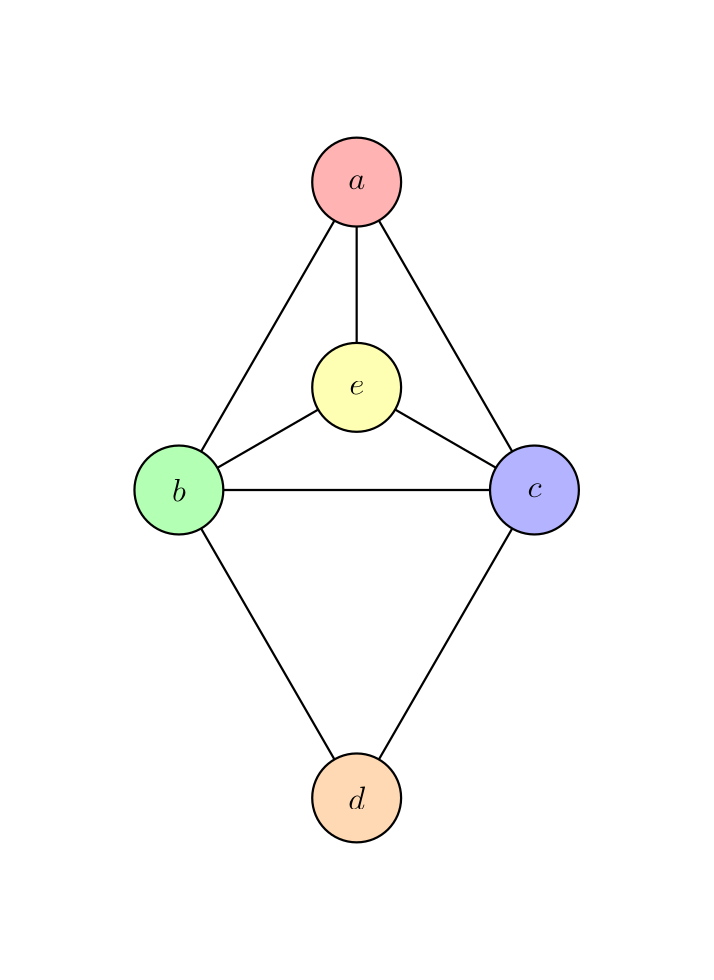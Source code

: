 <?xml version="1.0"?>
<!DOCTYPE ipe SYSTEM "ipe.dtd">
<ipe version="70206" creator="Ipe 7.2.7">
<info created="D:20200420003246" modified="D:20200427014338"/>
<ipestyle name="basic">
<symbol name="arrow/arc(spx)">
<path stroke="sym-stroke" fill="sym-stroke" pen="sym-pen">
0 0 m
-1 0.333 l
-1 -0.333 l
h
</path>
</symbol>
<symbol name="arrow/farc(spx)">
<path stroke="sym-stroke" fill="white" pen="sym-pen">
0 0 m
-1 0.333 l
-1 -0.333 l
h
</path>
</symbol>
<symbol name="arrow/ptarc(spx)">
<path stroke="sym-stroke" fill="sym-stroke" pen="sym-pen">
0 0 m
-1 0.333 l
-0.8 0 l
-1 -0.333 l
h
</path>
</symbol>
<symbol name="arrow/fptarc(spx)">
<path stroke="sym-stroke" fill="white" pen="sym-pen">
0 0 m
-1 0.333 l
-0.8 0 l
-1 -0.333 l
h
</path>
</symbol>
<symbol name="mark/circle(sx)" transformations="translations">
<path fill="sym-stroke">
0.6 0 0 0.6 0 0 e
0.4 0 0 0.4 0 0 e
</path>
</symbol>
<symbol name="mark/disk(sx)" transformations="translations">
<path fill="sym-stroke">
0.6 0 0 0.6 0 0 e
</path>
</symbol>
<symbol name="mark/fdisk(sfx)" transformations="translations">
<group>
<path fill="sym-fill">
0.5 0 0 0.5 0 0 e
</path>
<path fill="sym-stroke" fillrule="eofill">
0.6 0 0 0.6 0 0 e
0.4 0 0 0.4 0 0 e
</path>
</group>
</symbol>
<symbol name="mark/box(sx)" transformations="translations">
<path fill="sym-stroke" fillrule="eofill">
-0.6 -0.6 m
0.6 -0.6 l
0.6 0.6 l
-0.6 0.6 l
h
-0.4 -0.4 m
0.4 -0.4 l
0.4 0.4 l
-0.4 0.4 l
h
</path>
</symbol>
<symbol name="mark/square(sx)" transformations="translations">
<path fill="sym-stroke">
-0.6 -0.6 m
0.6 -0.6 l
0.6 0.6 l
-0.6 0.6 l
h
</path>
</symbol>
<symbol name="mark/fsquare(sfx)" transformations="translations">
<group>
<path fill="sym-fill">
-0.5 -0.5 m
0.5 -0.5 l
0.5 0.5 l
-0.5 0.5 l
h
</path>
<path fill="sym-stroke" fillrule="eofill">
-0.6 -0.6 m
0.6 -0.6 l
0.6 0.6 l
-0.6 0.6 l
h
-0.4 -0.4 m
0.4 -0.4 l
0.4 0.4 l
-0.4 0.4 l
h
</path>
</group>
</symbol>
<symbol name="mark/cross(sx)" transformations="translations">
<group>
<path fill="sym-stroke">
-0.43 -0.57 m
0.57 0.43 l
0.43 0.57 l
-0.57 -0.43 l
h
</path>
<path fill="sym-stroke">
-0.43 0.57 m
0.57 -0.43 l
0.43 -0.57 l
-0.57 0.43 l
h
</path>
</group>
</symbol>
<symbol name="arrow/fnormal(spx)">
<path stroke="sym-stroke" fill="white" pen="sym-pen">
0 0 m
-1 0.333 l
-1 -0.333 l
h
</path>
</symbol>
<symbol name="arrow/pointed(spx)">
<path stroke="sym-stroke" fill="sym-stroke" pen="sym-pen">
0 0 m
-1 0.333 l
-0.8 0 l
-1 -0.333 l
h
</path>
</symbol>
<symbol name="arrow/fpointed(spx)">
<path stroke="sym-stroke" fill="white" pen="sym-pen">
0 0 m
-1 0.333 l
-0.8 0 l
-1 -0.333 l
h
</path>
</symbol>
<symbol name="arrow/linear(spx)">
<path stroke="sym-stroke" pen="sym-pen">
-1 0.333 m
0 0 l
-1 -0.333 l
</path>
</symbol>
<symbol name="arrow/fdouble(spx)">
<path stroke="sym-stroke" fill="white" pen="sym-pen">
0 0 m
-1 0.333 l
-1 -0.333 l
h
-1 0 m
-2 0.333 l
-2 -0.333 l
h
</path>
</symbol>
<symbol name="arrow/double(spx)">
<path stroke="sym-stroke" fill="sym-stroke" pen="sym-pen">
0 0 m
-1 0.333 l
-1 -0.333 l
h
-1 0 m
-2 0.333 l
-2 -0.333 l
h
</path>
</symbol>
<pen name="heavier" value="0.8"/>
<pen name="fat" value="1.2"/>
<pen name="ultrafat" value="2"/>
<symbolsize name="large" value="5"/>
<symbolsize name="small" value="2"/>
<symbolsize name="tiny" value="1.1"/>
<arrowsize name="large" value="10"/>
<arrowsize name="small" value="5"/>
<arrowsize name="tiny" value="3"/>
<color name="red" value="1 0 0"/>
<color name="green" value="0 1 0"/>
<color name="blue" value="0 0 1"/>
<color name="yellow" value="1 1 0"/>
<color name="orange" value="1 0.647 0"/>
<color name="gold" value="1 0.843 0"/>
<color name="purple" value="0.627 0.125 0.941"/>
<color name="gray" value="0.745"/>
<color name="brown" value="0.647 0.165 0.165"/>
<color name="navy" value="0 0 0.502"/>
<color name="pink" value="1 0.753 0.796"/>
<color name="seagreen" value="0.18 0.545 0.341"/>
<color name="turquoise" value="0.251 0.878 0.816"/>
<color name="violet" value="0.933 0.51 0.933"/>
<color name="darkblue" value="0 0 0.545"/>
<color name="darkcyan" value="0 0.545 0.545"/>
<color name="darkgray" value="0.663"/>
<color name="darkgreen" value="0 0.392 0"/>
<color name="darkmagenta" value="0.545 0 0.545"/>
<color name="darkorange" value="1 0.549 0"/>
<color name="darkred" value="0.545 0 0"/>
<color name="lightblue" value="0.678 0.847 0.902"/>
<color name="lightcyan" value="0.878 1 1"/>
<color name="lightgray" value="0.827"/>
<color name="lightgreen" value="0.565 0.933 0.565"/>
<color name="lightyellow" value="1 1 0.878"/>
<dashstyle name="dashed" value="[4] 0"/>
<dashstyle name="dotted" value="[1 3] 0"/>
<dashstyle name="dash dotted" value="[4 2 1 2] 0"/>
<dashstyle name="dash dot dotted" value="[4 2 1 2 1 2] 0"/>
<textsize name="large" value="\large"/>
<textsize name="Large" value="\Large"/>
<textsize name="LARGE" value="\LARGE"/>
<textsize name="huge" value="\huge"/>
<textsize name="Huge" value="\Huge"/>
<textsize name="small" value="\small"/>
<textsize name="footnote" value="\footnotesize"/>
<textsize name="tiny" value="\tiny"/>
<textstyle name="center" begin="\begin{center}" end="\end{center}"/>
<textstyle name="itemize" begin="\begin{itemize}" end="\end{itemize}"/>
<textstyle name="item" begin="\begin{itemize}\item{}" end="\end{itemize}"/>
<gridsize name="4 pts" value="4"/>
<gridsize name="8 pts (~3 mm)" value="8"/>
<gridsize name="16 pts (~6 mm)" value="16"/>
<gridsize name="32 pts (~12 mm)" value="32"/>
<gridsize name="10 pts (~3.5 mm)" value="10"/>
<gridsize name="20 pts (~7 mm)" value="20"/>
<gridsize name="14 pts (~5 mm)" value="14"/>
<gridsize name="28 pts (~10 mm)" value="28"/>
<gridsize name="56 pts (~20 mm)" value="56"/>
<anglesize name="90 deg" value="90"/>
<anglesize name="60 deg" value="60"/>
<anglesize name="45 deg" value="45"/>
<anglesize name="30 deg" value="30"/>
<anglesize name="22.5 deg" value="22.5"/>
<opacity name="10%" value="0.1"/>
<opacity name="30%" value="0.3"/>
<opacity name="50%" value="0.5"/>
<opacity name="75%" value="0.75"/>
<tiling name="falling" angle="-60" step="4" width="1"/>
<tiling name="rising" angle="30" step="4" width="1"/>
</ipestyle>
<ipestyle name="wide">
<symbol name="arrow/arc(spx)">
<path stroke="sym-stroke" fill="sym-stroke" pen="sym-pen">
0 0 m
-1 0.333 l
-1 -0.333 l
h
</path>
</symbol>
<symbol name="arrow/farc(spx)">
<path stroke="sym-stroke" fill="white" pen="sym-pen">
0 0 m
-1 0.333 l
-1 -0.333 l
h
</path>
</symbol>
<symbol name="arrow/ptarc(spx)">
<path stroke="sym-stroke" fill="sym-stroke" pen="sym-pen">
0 0 m
-1 0.333 l
-0.8 0 l
-1 -0.333 l
h
</path>
</symbol>
<symbol name="arrow/fptarc(spx)">
<path stroke="sym-stroke" fill="white" pen="sym-pen">
0 0 m
-1 0.333 l
-0.8 0 l
-1 -0.333 l
h
</path>
</symbol>
<symbol name="mark/circle(sx)" transformations="translations">
<path fill="sym-stroke">
0.6 0 0 0.6 0 0 e
0.4 0 0 0.4 0 0 e
</path>
</symbol>
<symbol name="mark/disk(sx)" transformations="translations">
<path fill="sym-stroke">
0.6 0 0 0.6 0 0 e
</path>
</symbol>
<symbol name="mark/fdisk(sfx)" transformations="translations">
<group>
<path fill="sym-fill">
0.5 0 0 0.5 0 0 e
</path>
<path fill="sym-stroke" fillrule="eofill">
0.6 0 0 0.6 0 0 e
0.4 0 0 0.4 0 0 e
</path>
</group>
</symbol>
<symbol name="mark/box(sx)" transformations="translations">
<path fill="sym-stroke" fillrule="eofill">
-0.6 -0.6 m
0.6 -0.6 l
0.6 0.6 l
-0.6 0.6 l
h
-0.4 -0.4 m
0.4 -0.4 l
0.4 0.4 l
-0.4 0.4 l
h
</path>
</symbol>
<symbol name="mark/square(sx)" transformations="translations">
<path fill="sym-stroke">
-0.6 -0.6 m
0.6 -0.6 l
0.6 0.6 l
-0.6 0.6 l
h
</path>
</symbol>
<symbol name="mark/fsquare(sfx)" transformations="translations">
<group>
<path fill="sym-fill">
-0.5 -0.5 m
0.5 -0.5 l
0.5 0.5 l
-0.5 0.5 l
h
</path>
<path fill="sym-stroke" fillrule="eofill">
-0.6 -0.6 m
0.6 -0.6 l
0.6 0.6 l
-0.6 0.6 l
h
-0.4 -0.4 m
0.4 -0.4 l
0.4 0.4 l
-0.4 0.4 l
h
</path>
</group>
</symbol>
<symbol name="mark/cross(sx)" transformations="translations">
<group>
<path fill="sym-stroke">
-0.43 -0.57 m
0.57 0.43 l
0.43 0.57 l
-0.57 -0.43 l
h
</path>
<path fill="sym-stroke">
-0.43 0.57 m
0.57 -0.43 l
0.43 -0.57 l
-0.57 0.43 l
h
</path>
</group>
</symbol>
<symbol name="arrow/fnormal(spx)">
<path stroke="sym-stroke" fill="white" pen="sym-pen">
0 0 m
-1 0.333 l
-1 -0.333 l
h
</path>
</symbol>
<symbol name="arrow/pointed(spx)">
<path stroke="sym-stroke" fill="sym-stroke" pen="sym-pen">
0 0 m
-1 0.333 l
-0.8 0 l
-1 -0.333 l
h
</path>
</symbol>
<symbol name="arrow/fpointed(spx)">
<path stroke="sym-stroke" fill="white" pen="sym-pen">
0 0 m
-1 0.333 l
-0.8 0 l
-1 -0.333 l
h
</path>
</symbol>
<symbol name="arrow/linear(spx)">
<path stroke="sym-stroke" pen="sym-pen">
-1 0.333 m
0 0 l
-1 -0.333 l
</path>
</symbol>
<symbol name="arrow/fdouble(spx)">
<path stroke="sym-stroke" fill="white" pen="sym-pen">
0 0 m
-1 0.333 l
-1 -0.333 l
h
-1 0 m
-2 0.333 l
-2 -0.333 l
h
</path>
</symbol>
<symbol name="arrow/double(spx)">
<path stroke="sym-stroke" fill="sym-stroke" pen="sym-pen">
0 0 m
-1 0.333 l
-1 -0.333 l
h
-1 0 m
-2 0.333 l
-2 -0.333 l
h
</path>
</symbol>
<pen name="heavier" value="0.8"/>
<pen name="fat" value="1.2"/>
<pen name="ultrafat" value="2"/>
<symbolsize name="large" value="5"/>
<symbolsize name="small" value="2"/>
<symbolsize name="tiny" value="1.1"/>
<arrowsize name="large" value="10"/>
<arrowsize name="small" value="5"/>
<arrowsize name="tiny" value="3"/>
<color name="black" value="0"/>
<color name="white" value="1"/>
<color name="red" value="1 0 0"/>
<color name="green" value="0 1 0"/>
<color name="blue" value="0 0 1"/>
<color name="yellow" value="1 1 0"/>
<color name="orange" value="1 0.647 0"/>
<color name="gold" value="1 0.843 0"/>
<color name="purple" value="0.627 0.125 0.941"/>
<color name="gray" value="0.745"/>
<color name="brown" value="0.647 0.165 0.165"/>
<color name="navy" value="0 0 0.502"/>
<color name="pink" value="1 0.753 0.796"/>
<color name="seagreen" value="0.18 0.545 0.341"/>
<color name="turquoise" value="0.251 0.878 0.816"/>
<color name="violet" value="0.933 0.51 0.933"/>
<color name="darkblue" value="0 0 0.545"/>
<color name="darkcyan" value="0 0.545 0.545"/>
<color name="darkgray" value="0.663"/>
<color name="darkgreen" value="0 0.392 0"/>
<color name="darkmagenta" value="0.545 0 0.545"/>
<color name="darkorange" value="1 0.549 0"/>
<color name="darkred" value="0.545 0 0"/>
<color name="lightblue" value="0.678 0.847 0.902"/>
<color name="lightcyan" value="0.878 1 1"/>
<color name="lightgray" value="0.827"/>
<color name="lightgreen" value="0.565 0.933 0.565"/>
<color name="lightyellow" value="1 1 0.878"/>
<color name="flatred" value="1 0.7 0.7"/>
<color name="flatgreen" value="0.7 1 0.7"/>
<color name="flatblue" value="0.7 0.7 1"/>
<color name="flatyellow" value="1 1 0.7"/>
<color name="flatorange" value="1 0.85 0.7"/>
<color name="flatcyan" value="0.7 1 1"/>
<dashstyle name="dashed" value="[4] 0"/>
<dashstyle name="dotted" value="[1 3] 0"/>
<dashstyle name="dash dotted" value="[4 2 1 2] 0"/>
<dashstyle name="dash dot dotted" value="[4 2 1 2 1 2] 0"/>
<textsize name="large" value="\large"/>
<textsize name="Large" value="\Large"/>
<textsize name="LARGE" value="\LARGE"/>
<textsize name="huge" value="\huge"/>
<textsize name="Huge" value="\Huge"/>
<textsize name="small" value="\small"/>
<textsize name="footnote" value="\footnotesize"/>
<textsize name="tiny" value="\tiny"/>
<textstyle name="center" begin="\begin{center}" end="\end{center}"/>
<textstyle name="itemize" begin="\begin{itemize}" end="\end{itemize}"/>
<textstyle name="item" begin="\begin{itemize}\item{}" end="\end{itemize}"/>
<gridsize name="4 pts" value="4"/>
<gridsize name="8 pts (~3 mm)" value="8"/>
<gridsize name="16 pts (~6 mm)" value="16"/>
<gridsize name="32 pts (~12 mm)" value="32"/>
<gridsize name="10 pts (~3.5 mm)" value="10"/>
<gridsize name="20 pts (~7 mm)" value="20"/>
<gridsize name="14 pts (~5 mm)" value="14"/>
<gridsize name="28 pts (~10 mm)" value="28"/>
<gridsize name="56 pts (~20 mm)" value="56"/>
<anglesize name="90 deg" value="90"/>
<anglesize name="60 deg" value="60"/>
<anglesize name="45 deg" value="45"/>
<anglesize name="30 deg" value="30"/>
<anglesize name="22.5 deg" value="22.5"/>
<opacity name="10%" value="0.1"/>
<opacity name="30%" value="0.3"/>
<opacity name="50%" value="0.5"/>
<opacity name="75%" value="0.75"/>
<layout paper="1024 512" origin="0 0" frame="1024 512"/>
<tiling name="falling" angle="-60" step="4" width="1"/>
<tiling name="rising" angle="30" step="4" width="1"/>
</ipestyle>
<page>
<layer name="helpers"/>
<layer name="primal_vertices"/>
<layer name="primal_edges"/>
<layer name="primal_labels"/>
<layer name="augmented_helpers"/>
<layer name="dual_vertices"/>
<layer name="dual_subdivisions"/>
<layer name="dual_edges"/>
<layer name="dual_faces"/>
<layer name="dual_text"/>
<view layers="primal_vertices primal_edges primal_labels" active="primal_labels"/>
<view layers="primal_vertices primal_edges primal_labels augmented_helpers" active="augmented_helpers"/>
<view layers="dual_vertices dual_subdivisions dual_edges dual_faces dual_text" active="dual_vertices"/>
<path layer="augmented_helpers" stroke="black" dash="dashed" pen="heavier">
144 432 m
144 496 l
</path>
<path stroke="black" dash="dashed" pen="heavier">
208 320 m
272 320 l
</path>
<path stroke="black" dash="dashed" pen="heavier">
80 320 m
16 320 l
</path>
<path stroke="black" dash="dashed" pen="heavier">
144 208 m
144 144 l
</path>
<path layer="dual_faces" matrix="1 0 0 1 16 -384" fill="red" opacity="30%">
128 814.851 m
96 759.426 l
101.334 756.347 l
106.667 753.267 l
128 777.901 l
149.333 753.267 l
154.667 756.346 l
160 759.426 l
h
</path>
<path matrix="1 0 0 1 16 -384" fill="blue" opacity="30%">
160 759.426 m
154.667 756.346 l
149.333 753.267 l
160 722.475 l
128 716.317 l
128 704 l
128 667.05 l
145.149 657.149 l
160 648.574 l
192 704 l
h
</path>
<path matrix="1 0 0 1 16 -384" fill="orange" opacity="30%">
160 648.574 m
128 593.149 l
96 648.574 l
110.851 657.149 l
128 667.05 l
145.149 657.149 l
h
</path>
<path matrix="1 0 0 1 16 -384" fill="green" opacity="30%">
96 648.574 m
64 704 l
96 759.426 l
101.334 756.347 l
106.667 753.267 l
96 722.475 l
128 716.317 l
128 704 l
128 667.05 l
110.851 657.149 l
h
</path>
<path matrix="1 0 0 1 16 -384" fill="yellow" opacity="30%">
96 722.475 m
106.667 753.267 l
128 777.901 l
149.333 753.267 l
160 722.475 l
128 716.317 l
h
</path>
<use layer="helpers" matrix="1 0 0 1 16 -384" name="mark/disk(sx)" pos="128 814.851" size="small" stroke="darkgray"/>
<use matrix="1 0 0 1 16 -384" name="mark/disk(sx)" pos="64 704" size="small" stroke="darkgray"/>
<use matrix="1 0 0 1 16 -384" name="mark/disk(sx)" pos="192 704" size="small" stroke="darkgray"/>
<use matrix="1 0 0 1 16 -384" name="mark/disk(sx)" pos="128 593.149" size="small" stroke="darkgray"/>
<use matrix="1 0 0 1 16 -384" name="mark/disk(sx)" pos="128 740.95" size="small" stroke="darkgray"/>
<use matrix="1 0 0 1 16 -384" name="mark/disk(sx)" pos="128 667.05" size="small" stroke="darkgray"/>
<use matrix="1 0 0 1 16 -384" name="mark/disk(sx)" pos="96 648.574" size="small" stroke="darkgray"/>
<use matrix="1 0 0 1 16 -384" name="mark/disk(sx)" pos="96 759.426" size="small" stroke="darkgray"/>
<use matrix="1 0 0 1 16 -384" name="mark/disk(sx)" pos="160 759.426" size="small" stroke="darkgray"/>
<use matrix="1 0 0 1 16 -384" name="mark/disk(sx)" pos="160 648.574" size="small" stroke="darkgray"/>
<use matrix="1 0 0 1 16 -384" name="mark/disk(sx)" pos="128 704" size="small" stroke="darkgray"/>
<use matrix="1 0 0 1 16 -384" name="mark/disk(sx)" pos="160 722.475" size="small" stroke="darkgray"/>
<use matrix="1 0 0 1 16 -384" name="mark/disk(sx)" pos="96 722.475" size="small" stroke="darkgray"/>
<use matrix="1 0 0 1 16 -384" name="mark/disk(sx)" pos="128 777.901" size="small" stroke="darkgray"/>
<use matrix="1 0 0 1 16 -384" name="mark/disk(sx)" pos="145.149 657.149" size="small" stroke="darkgray"/>
<use matrix="1 0 0 1 16 -384" name="mark/disk(sx)" pos="110.851 657.149" size="small" stroke="darkgray"/>
<use matrix="1 0 0 1 16 -384" name="mark/disk(sx)" pos="149.333 753.267" size="small" stroke="darkgray"/>
<use matrix="1 0 0 1 16 -384" name="mark/disk(sx)" pos="106.667 753.267" size="small" stroke="darkgray"/>
<use matrix="1 0 0 1 16 -384" name="mark/disk(sx)" pos="128 716.317" size="small" stroke="darkgray"/>
<use matrix="1 0 0 1 16 -384" name="mark/disk(sx)" pos="154.667 756.346" size="small" stroke="darkgray"/>
<use matrix="1 0 0 1 16 -384" name="mark/disk(sx)" pos="101.334 756.347" size="small" stroke="darkgray"/>
<use layer="dual_vertices" matrix="1 0 0 1 16 -384" name="mark/disk(sx)" pos="128 716.317" size="normal" stroke="black"/>
<use matrix="1 0 0 1 16 -384" name="mark/disk(sx)" pos="106.667 753.267" size="normal" stroke="black"/>
<use matrix="1 0 0 1 16 -384" name="mark/disk(sx)" pos="96 759.426" size="normal" stroke="black"/>
<use matrix="1 0 0 1 16 -384" name="mark/disk(sx)" pos="149.333 753.267" size="normal" stroke="black"/>
<use matrix="1 0 0 1 16 -384" name="mark/disk(sx)" pos="160 759.426" size="normal" stroke="black"/>
<use matrix="1 0 0 1 16 -384" name="mark/disk(sx)" pos="128 667.05" size="normal" stroke="black"/>
<use matrix="1 0 0 1 16 -384" name="mark/disk(sx)" pos="96 648.574" size="normal" stroke="black"/>
<use matrix="1 0 0 1 16 -384" name="mark/disk(sx)" pos="160 648.574" size="normal" stroke="black"/>
<use layer="dual_subdivisions" matrix="1 0 0 1 16 -384" name="mark/disk(sx)" pos="110.851 657.149" size="small" stroke="black"/>
<use matrix="1 0 0 1 16 -384" name="mark/disk(sx)" pos="145.149 657.149" size="small" stroke="black"/>
<use matrix="1 0 0 1 16 -384" name="mark/disk(sx)" pos="128 593.149" size="small" stroke="black"/>
<use matrix="1 0 0 1 16 -384" name="mark/disk(sx)" pos="192 704" size="small" stroke="black"/>
<use matrix="1 0 0 1 16 -384" name="mark/disk(sx)" pos="160 722.475" size="small" stroke="black"/>
<use matrix="1 0 0 1 16 -384" name="mark/disk(sx)" pos="154.667 756.346" size="small" stroke="black"/>
<use matrix="1 0 0 1 16 -384" name="mark/disk(sx)" pos="101.334 756.347" size="small" stroke="black"/>
<use matrix="1 0 0 1 16 -384" name="mark/disk(sx)" pos="96 722.475" size="small" stroke="black"/>
<use matrix="1 0 0 1 16 -384" name="mark/disk(sx)" pos="64 704" size="small" stroke="black"/>
<use matrix="1 0 0 1 16 -384" name="mark/disk(sx)" pos="128 704" size="small" stroke="black"/>
<use matrix="1 0 0 1 16 -384" name="mark/disk(sx)" pos="128 814.851" size="small" stroke="black"/>
<use matrix="1 0 0 1 16 -384" name="mark/disk(sx)" pos="128 777.901" size="small" stroke="black"/>
<path layer="primal_edges" matrix="1 0 0 1 16 -384" stroke="black" pen="heavier">
128 814.851 m
64 704 l
</path>
<path matrix="1 0 0 1 16 -384" stroke="black" pen="heavier">
64 704 m
192 704 l
</path>
<path matrix="1 0 0 1 16 -384" stroke="black" pen="heavier">
192 704 m
128 814.851 l
</path>
<path matrix="1 0 0 1 16 -384" stroke="black" pen="heavier">
128 814.851 m
128 740.95 l
</path>
<path matrix="1 0 0 1 16 -384" stroke="black" pen="heavier">
128 740.95 m
192 704 l
</path>
<path matrix="1 0 0 1 16 -384" stroke="black" pen="heavier">
192 704 m
128 593.149 l
</path>
<path matrix="1 0 0 1 16 -384" stroke="black" pen="heavier">
128 593.149 m
64 704 l
</path>
<path matrix="1 0 0 1 16 -384" stroke="black" pen="heavier">
64 704 m
128 740.95 l
</path>
<path layer="primal_vertices" matrix="1 0 0 1 16 -384" stroke="black" fill="flatgreen" pen="heavier">
16 0 0 16 64 704 e
</path>
<path matrix="1 0 0 1 16 -384" stroke="black" fill="flatblue" pen="heavier">
16 0 0 16 192 704 e
</path>
<path matrix="1 0 0 1 16 -384" stroke="black" fill="flatred" pen="heavier">
16.0004 0 0 16.0004 128 814.851 e
</path>
<path matrix="1 0 0 1 16 -384" stroke="black" fill="flatorange" pen="heavier">
16 0 0 16 128 593.149 e
</path>
<path matrix="1 0 0 1 16 -384" stroke="black" fill="flatyellow" pen="heavier">
16 0 0 16 128 740.95 e
</path>
<text layer="dual_text" matrix="1 0 0 1 32 -56" transformations="translations" pos="112 462.851" stroke="black" type="label" width="6.145" height="5.147" depth="0" halign="center" valign="center" size="large" style="math">a</text>
<text matrix="1 0 0 1 32 -32" transformations="translations" pos="112 388.95" stroke="black" type="label" width="5.425" height="5.147" depth="0" halign="center" valign="center" size="large" style="math">e</text>
<text matrix="1 0 0 1 64 -40" transformations="translations" pos="48 352" stroke="black" type="label" width="4.977" height="8.302" depth="0" halign="center" valign="center" size="large" style="math">b</text>
<text matrix="1 0 0 1 0 -40" transformations="translations" pos="176 352" stroke="black" type="label" width="5.038" height="5.147" depth="0" halign="center" valign="center" size="large" style="math">c</text>
<text matrix="1 0 0 1 32 16" transformations="translations" pos="112 241.149" stroke="black" type="label" width="6.083" height="8.302" depth="0" halign="center" valign="center" size="large" style="math">d</text>
<path layer="dual_edges" matrix="1 0 0 1 16 -384" stroke="black">
96 759.426 m
128 814.851 l
160 759.426 l
160 759.426 m
192 704 l
160 648.574 l
160 648.574 m
128 593.149 l
96 648.574 l
96 648.574 m
64 704 l
96 759.426 l
96 759.426 m
101.334 756.347 l
106.667 753.267 l
106.667 753.267 m
128 777.901 l
149.333 753.267 l
149.333 753.267 m
154.667 756.346 l
160 759.426 l
149.333 753.267 m
160 722.475 l
128 716.317 l
128 716.317 m
96 722.475 l
106.667 753.267 l
128 716.317 m
128 704 l
128 667.05 l
128 667.05 m
145.149 657.149 l
160 648.574 l
128 667.05 m
110.851 657.149 l
96 648.574 l
</path>
<text layer="primal_labels" matrix="1 0 0 1 32 -32" transformations="translations" pos="112 462.851" stroke="black" type="label" width="6.145" height="5.147" depth="0" halign="center" valign="center" size="large" style="math">a</text>
<text matrix="1 0 0 1 32 -32" transformations="translations" pos="112 388.95" stroke="black" type="label" width="5.425" height="5.147" depth="0" halign="center" valign="center" size="large" style="math">e</text>
<text matrix="1 0 0 1 32 -32" transformations="translations" pos="48 352" stroke="black" type="label" width="4.977" height="8.302" depth="0" halign="center" valign="center" size="large" style="math">b</text>
<text matrix="1 0 0 1 32 -32" transformations="translations" pos="176 352" stroke="black" type="label" width="5.038" height="5.147" depth="0" halign="center" valign="center" size="large" style="math">c</text>
<text matrix="1 0 0 1 32 -32" transformations="translations" pos="112 241.149" stroke="black" type="label" width="6.083" height="8.302" depth="0" halign="center" valign="center" size="large" style="math">d</text>
</page>
</ipe>
